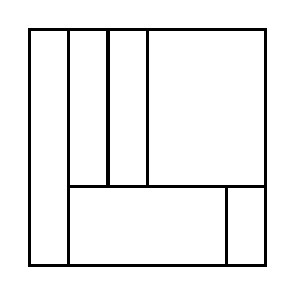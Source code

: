 \begin{tikzpicture}[very thick, scale=.5]
    \draw (0,0) rectangle (1,6);
    \draw (1,2) rectangle (2,6);
    \draw (2,2) rectangle (3,6);
    \draw (3,2) rectangle (6,6);
    \draw (1,0) rectangle (5,2);
    \draw (5,0) rectangle (6,2);
\end{tikzpicture}
